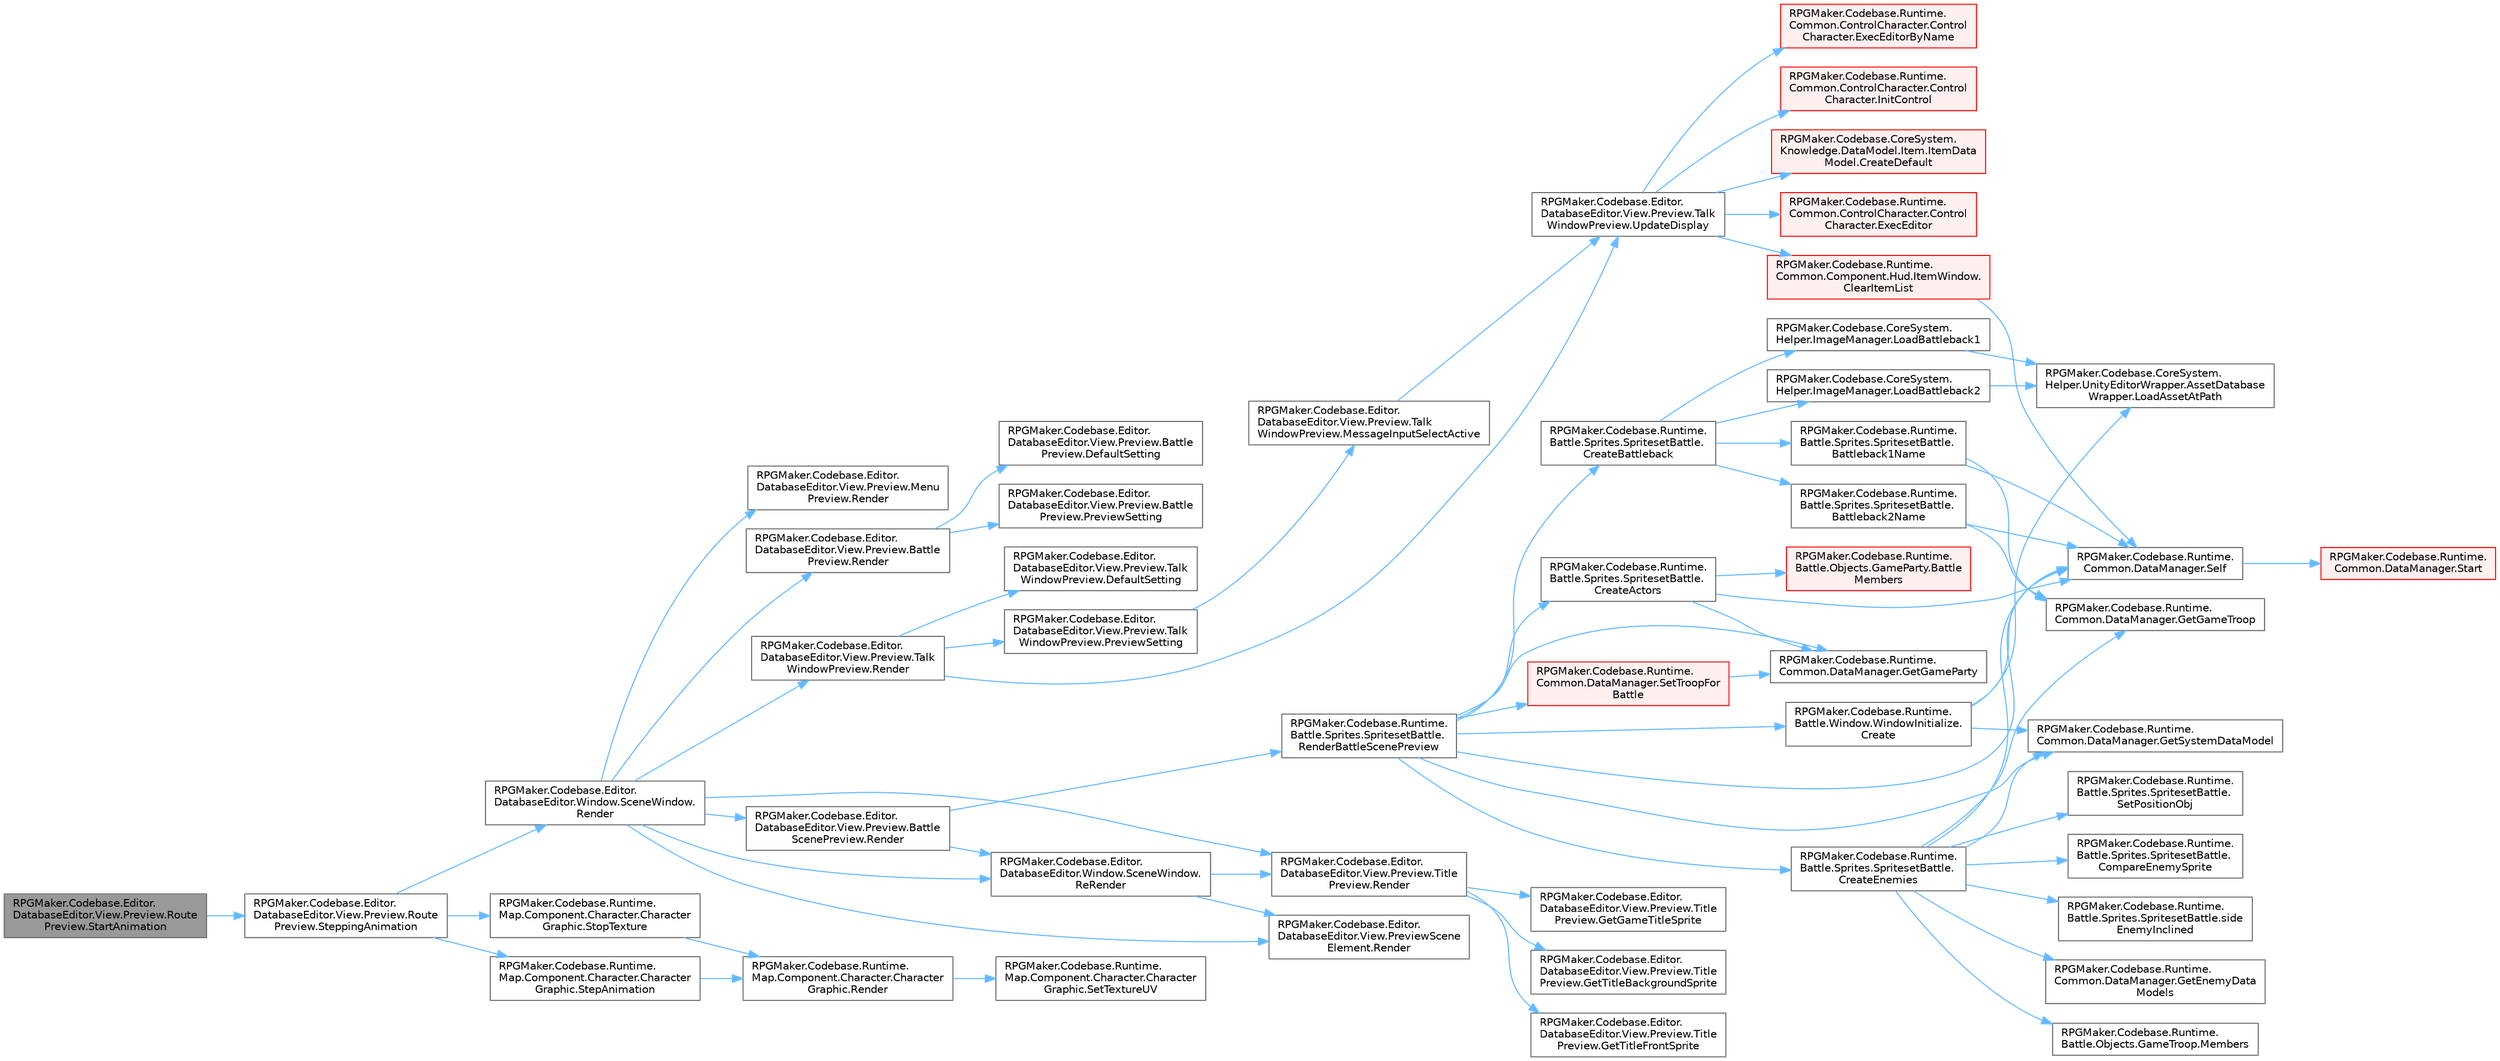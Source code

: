 digraph "RPGMaker.Codebase.Editor.DatabaseEditor.View.Preview.RoutePreview.StartAnimation"
{
 // LATEX_PDF_SIZE
  bgcolor="transparent";
  edge [fontname=Helvetica,fontsize=10,labelfontname=Helvetica,labelfontsize=10];
  node [fontname=Helvetica,fontsize=10,shape=box,height=0.2,width=0.4];
  rankdir="LR";
  Node1 [id="Node000001",label="RPGMaker.Codebase.Editor.\lDatabaseEditor.View.Preview.Route\lPreview.StartAnimation",height=0.2,width=0.4,color="gray40", fillcolor="grey60", style="filled", fontcolor="black",tooltip=" "];
  Node1 -> Node2 [id="edge1_Node000001_Node000002",color="steelblue1",style="solid",tooltip=" "];
  Node2 [id="Node000002",label="RPGMaker.Codebase.Editor.\lDatabaseEditor.View.Preview.Route\lPreview.SteppingAnimation",height=0.2,width=0.4,color="grey40", fillcolor="white", style="filled",URL="$d1/d5c/class_r_p_g_maker_1_1_codebase_1_1_editor_1_1_database_editor_1_1_view_1_1_preview_1_1_route_preview.html#afbfccdb92eb855ec459baae0017391a6",tooltip=" "];
  Node2 -> Node3 [id="edge2_Node000002_Node000003",color="steelblue1",style="solid",tooltip=" "];
  Node3 [id="Node000003",label="RPGMaker.Codebase.Editor.\lDatabaseEditor.Window.SceneWindow.\lRender",height=0.2,width=0.4,color="grey40", fillcolor="white", style="filled",URL="$de/d38/class_r_p_g_maker_1_1_codebase_1_1_editor_1_1_database_editor_1_1_window_1_1_scene_window.html#ac894062a7b4e348a75d3536693344516",tooltip=" "];
  Node3 -> Node4 [id="edge3_Node000003_Node000004",color="steelblue1",style="solid",tooltip=" "];
  Node4 [id="Node000004",label="RPGMaker.Codebase.Editor.\lDatabaseEditor.View.Preview.Battle\lPreview.Render",height=0.2,width=0.4,color="grey40", fillcolor="white", style="filled",URL="$d5/dc1/class_r_p_g_maker_1_1_codebase_1_1_editor_1_1_database_editor_1_1_view_1_1_preview_1_1_battle_preview.html#a8e0dedf440bdc9e7cdf3f2069f80d298",tooltip=" "];
  Node4 -> Node5 [id="edge4_Node000004_Node000005",color="steelblue1",style="solid",tooltip=" "];
  Node5 [id="Node000005",label="RPGMaker.Codebase.Editor.\lDatabaseEditor.View.Preview.Battle\lPreview.DefaultSetting",height=0.2,width=0.4,color="grey40", fillcolor="white", style="filled",URL="$d5/dc1/class_r_p_g_maker_1_1_codebase_1_1_editor_1_1_database_editor_1_1_view_1_1_preview_1_1_battle_preview.html#a3dd399965809eed8923495795dd4635a",tooltip=" "];
  Node4 -> Node6 [id="edge5_Node000004_Node000006",color="steelblue1",style="solid",tooltip=" "];
  Node6 [id="Node000006",label="RPGMaker.Codebase.Editor.\lDatabaseEditor.View.Preview.Battle\lPreview.PreviewSetting",height=0.2,width=0.4,color="grey40", fillcolor="white", style="filled",URL="$d5/dc1/class_r_p_g_maker_1_1_codebase_1_1_editor_1_1_database_editor_1_1_view_1_1_preview_1_1_battle_preview.html#ad07cfae116eabfebe3104bb680dcb109",tooltip=" "];
  Node3 -> Node7 [id="edge6_Node000003_Node000007",color="steelblue1",style="solid",tooltip=" "];
  Node7 [id="Node000007",label="RPGMaker.Codebase.Editor.\lDatabaseEditor.View.Preview.Battle\lScenePreview.Render",height=0.2,width=0.4,color="grey40", fillcolor="white", style="filled",URL="$d4/dea/class_r_p_g_maker_1_1_codebase_1_1_editor_1_1_database_editor_1_1_view_1_1_preview_1_1_battle_scene_preview.html#ab62fe9691b014192f1398dd5d7c3493b",tooltip=" "];
  Node7 -> Node8 [id="edge7_Node000007_Node000008",color="steelblue1",style="solid",tooltip=" "];
  Node8 [id="Node000008",label="RPGMaker.Codebase.Runtime.\lBattle.Sprites.SpritesetBattle.\lRenderBattleScenePreview",height=0.2,width=0.4,color="grey40", fillcolor="white", style="filled",URL="$de/ddd/class_r_p_g_maker_1_1_codebase_1_1_runtime_1_1_battle_1_1_sprites_1_1_spriteset_battle.html#a1051239bc642c5ebe7b20df0bf065374",tooltip="😁 バトルシーンプレビュー表示。"];
  Node8 -> Node9 [id="edge8_Node000008_Node000009",color="steelblue1",style="solid",tooltip=" "];
  Node9 [id="Node000009",label="RPGMaker.Codebase.Runtime.\lBattle.Window.WindowInitialize.\lCreate",height=0.2,width=0.4,color="grey40", fillcolor="white", style="filled",URL="$d1/de3/class_r_p_g_maker_1_1_codebase_1_1_runtime_1_1_battle_1_1_window_1_1_window_initialize.html#aef66d454b0c451e57239453eb098288b",tooltip="😁 バトル用のPrefabをロードする"];
  Node9 -> Node10 [id="edge9_Node000009_Node000010",color="steelblue1",style="solid",tooltip=" "];
  Node10 [id="Node000010",label="RPGMaker.Codebase.Runtime.\lCommon.DataManager.GetSystemDataModel",height=0.2,width=0.4,color="grey40", fillcolor="white", style="filled",URL="$d5/d08/class_r_p_g_maker_1_1_codebase_1_1_runtime_1_1_common_1_1_data_manager.html#acdc0251471c3db50b36db22a1f9b9d83",tooltip=" "];
  Node9 -> Node11 [id="edge10_Node000009_Node000011",color="steelblue1",style="solid",tooltip=" "];
  Node11 [id="Node000011",label="RPGMaker.Codebase.CoreSystem.\lHelper.UnityEditorWrapper.AssetDatabase\lWrapper.LoadAssetAtPath",height=0.2,width=0.4,color="grey40", fillcolor="white", style="filled",URL="$d9/d20/class_r_p_g_maker_1_1_codebase_1_1_core_system_1_1_helper_1_1_unity_editor_wrapper_1_1_asset_database_wrapper.html#a471f932b0479bad28c9fd1b02f1d5d7a",tooltip=" "];
  Node9 -> Node12 [id="edge11_Node000009_Node000012",color="steelblue1",style="solid",tooltip=" "];
  Node12 [id="Node000012",label="RPGMaker.Codebase.Runtime.\lCommon.DataManager.Self",height=0.2,width=0.4,color="grey40", fillcolor="white", style="filled",URL="$d5/d08/class_r_p_g_maker_1_1_codebase_1_1_runtime_1_1_common_1_1_data_manager.html#a8f0a40fd71fe0a873d1905e106299934",tooltip=" "];
  Node12 -> Node13 [id="edge12_Node000012_Node000013",color="steelblue1",style="solid",tooltip=" "];
  Node13 [id="Node000013",label="RPGMaker.Codebase.Runtime.\lCommon.DataManager.Start",height=0.2,width=0.4,color="red", fillcolor="#FFF0F0", style="filled",URL="$d5/d08/class_r_p_g_maker_1_1_codebase_1_1_runtime_1_1_common_1_1_data_manager.html#ace8f5b29b336a071e6383ecdbe0f85c5",tooltip=" "];
  Node8 -> Node50 [id="edge13_Node000008_Node000050",color="steelblue1",style="solid",tooltip=" "];
  Node50 [id="Node000050",label="RPGMaker.Codebase.Runtime.\lBattle.Sprites.SpritesetBattle.\lCreateActors",height=0.2,width=0.4,color="grey40", fillcolor="white", style="filled",URL="$de/ddd/class_r_p_g_maker_1_1_codebase_1_1_runtime_1_1_battle_1_1_sprites_1_1_spriteset_battle.html#a0a1d56b16aeadaf9aef0a42466bcfd30",tooltip="😁 アクター生成"];
  Node50 -> Node51 [id="edge14_Node000050_Node000051",color="steelblue1",style="solid",tooltip=" "];
  Node51 [id="Node000051",label="RPGMaker.Codebase.Runtime.\lBattle.Objects.GameParty.Battle\lMembers",height=0.2,width=0.4,color="red", fillcolor="#FFF0F0", style="filled",URL="$d7/db3/class_r_p_g_maker_1_1_codebase_1_1_runtime_1_1_battle_1_1_objects_1_1_game_party.html#ac5ac2ccd4638ad18d4033b71c57ba156",tooltip="😁 戦闘に参加する全アクターを配列で返す"];
  Node50 -> Node54 [id="edge15_Node000050_Node000054",color="steelblue1",style="solid",tooltip=" "];
  Node54 [id="Node000054",label="RPGMaker.Codebase.Runtime.\lCommon.DataManager.GetGameParty",height=0.2,width=0.4,color="grey40", fillcolor="white", style="filled",URL="$d5/d08/class_r_p_g_maker_1_1_codebase_1_1_runtime_1_1_common_1_1_data_manager.html#a51ad2669c15aba611fa704eb84001f8c",tooltip=" "];
  Node50 -> Node12 [id="edge16_Node000050_Node000012",color="steelblue1",style="solid",tooltip=" "];
  Node8 -> Node55 [id="edge17_Node000008_Node000055",color="steelblue1",style="solid",tooltip=" "];
  Node55 [id="Node000055",label="RPGMaker.Codebase.Runtime.\lBattle.Sprites.SpritesetBattle.\lCreateBattleback",height=0.2,width=0.4,color="grey40", fillcolor="white", style="filled",URL="$de/ddd/class_r_p_g_maker_1_1_codebase_1_1_runtime_1_1_battle_1_1_sprites_1_1_spriteset_battle.html#a6b75373b4abd051421e3737c0956dd08",tooltip="😁 背景画像設定"];
  Node55 -> Node56 [id="edge18_Node000055_Node000056",color="steelblue1",style="solid",tooltip=" "];
  Node56 [id="Node000056",label="RPGMaker.Codebase.Runtime.\lBattle.Sprites.SpritesetBattle.\lBattleback1Name",height=0.2,width=0.4,color="grey40", fillcolor="white", style="filled",URL="$de/ddd/class_r_p_g_maker_1_1_codebase_1_1_runtime_1_1_battle_1_1_sprites_1_1_spriteset_battle.html#a33a50dca42bb982a7042e6c6e1749409",tooltip="😁 背景画像1の名称返却"];
  Node56 -> Node57 [id="edge19_Node000056_Node000057",color="steelblue1",style="solid",tooltip=" "];
  Node57 [id="Node000057",label="RPGMaker.Codebase.Runtime.\lCommon.DataManager.GetGameTroop",height=0.2,width=0.4,color="grey40", fillcolor="white", style="filled",URL="$d5/d08/class_r_p_g_maker_1_1_codebase_1_1_runtime_1_1_common_1_1_data_manager.html#a56d452c7dcdd02511b8999a3cdde268a",tooltip=" "];
  Node56 -> Node12 [id="edge20_Node000056_Node000012",color="steelblue1",style="solid",tooltip=" "];
  Node55 -> Node58 [id="edge21_Node000055_Node000058",color="steelblue1",style="solid",tooltip=" "];
  Node58 [id="Node000058",label="RPGMaker.Codebase.Runtime.\lBattle.Sprites.SpritesetBattle.\lBattleback2Name",height=0.2,width=0.4,color="grey40", fillcolor="white", style="filled",URL="$de/ddd/class_r_p_g_maker_1_1_codebase_1_1_runtime_1_1_battle_1_1_sprites_1_1_spriteset_battle.html#a9b420b6bc0852de0ec0189a9f33fae28",tooltip="😁 背景画像2の名称返却"];
  Node58 -> Node57 [id="edge22_Node000058_Node000057",color="steelblue1",style="solid",tooltip=" "];
  Node58 -> Node12 [id="edge23_Node000058_Node000012",color="steelblue1",style="solid",tooltip=" "];
  Node55 -> Node59 [id="edge24_Node000055_Node000059",color="steelblue1",style="solid",tooltip=" "];
  Node59 [id="Node000059",label="RPGMaker.Codebase.CoreSystem.\lHelper.ImageManager.LoadBattleback1",height=0.2,width=0.4,color="grey40", fillcolor="white", style="filled",URL="$d3/db5/class_r_p_g_maker_1_1_codebase_1_1_core_system_1_1_helper_1_1_image_manager.html#a814feb7de7773505e4b8685eda278fe4",tooltip=" "];
  Node59 -> Node11 [id="edge25_Node000059_Node000011",color="steelblue1",style="solid",tooltip=" "];
  Node55 -> Node60 [id="edge26_Node000055_Node000060",color="steelblue1",style="solid",tooltip=" "];
  Node60 [id="Node000060",label="RPGMaker.Codebase.CoreSystem.\lHelper.ImageManager.LoadBattleback2",height=0.2,width=0.4,color="grey40", fillcolor="white", style="filled",URL="$d3/db5/class_r_p_g_maker_1_1_codebase_1_1_core_system_1_1_helper_1_1_image_manager.html#aa5357df0971d2b4ec4aff81478dbaf36",tooltip=" "];
  Node60 -> Node11 [id="edge27_Node000060_Node000011",color="steelblue1",style="solid",tooltip=" "];
  Node8 -> Node61 [id="edge28_Node000008_Node000061",color="steelblue1",style="solid",tooltip=" "];
  Node61 [id="Node000061",label="RPGMaker.Codebase.Runtime.\lBattle.Sprites.SpritesetBattle.\lCreateEnemies",height=0.2,width=0.4,color="grey40", fillcolor="white", style="filled",URL="$de/ddd/class_r_p_g_maker_1_1_codebase_1_1_runtime_1_1_battle_1_1_sprites_1_1_spriteset_battle.html#a6a260f15abf89fb492c0ea4b90a5cf6c",tooltip="😁 敵生成"];
  Node61 -> Node62 [id="edge29_Node000061_Node000062",color="steelblue1",style="solid",tooltip=" "];
  Node62 [id="Node000062",label="RPGMaker.Codebase.Runtime.\lBattle.Sprites.SpritesetBattle.\lCompareEnemySprite",height=0.2,width=0.4,color="grey40", fillcolor="white", style="filled",URL="$de/ddd/class_r_p_g_maker_1_1_codebase_1_1_runtime_1_1_battle_1_1_sprites_1_1_spriteset_battle.html#a54b0eca398145348433ec2b8645ca6c2",tooltip="😁 敵データの整列 コマンド入力時に並ぶ順"];
  Node61 -> Node63 [id="edge30_Node000061_Node000063",color="steelblue1",style="solid",tooltip=" "];
  Node63 [id="Node000063",label="RPGMaker.Codebase.Runtime.\lCommon.DataManager.GetEnemyData\lModels",height=0.2,width=0.4,color="grey40", fillcolor="white", style="filled",URL="$d5/d08/class_r_p_g_maker_1_1_codebase_1_1_runtime_1_1_common_1_1_data_manager.html#a05be07bdd5ae3ec428017619aa02f220",tooltip=" "];
  Node61 -> Node57 [id="edge31_Node000061_Node000057",color="steelblue1",style="solid",tooltip=" "];
  Node61 -> Node10 [id="edge32_Node000061_Node000010",color="steelblue1",style="solid",tooltip=" "];
  Node61 -> Node64 [id="edge33_Node000061_Node000064",color="steelblue1",style="solid",tooltip=" "];
  Node64 [id="Node000064",label="RPGMaker.Codebase.Runtime.\lBattle.Objects.GameTroop.Members",height=0.2,width=0.4,color="grey40", fillcolor="white", style="filled",URL="$d7/dfb/class_r_p_g_maker_1_1_codebase_1_1_runtime_1_1_battle_1_1_objects_1_1_game_troop.html#a0a1acd287c691070082ae88e2ff86936",tooltip="😁 敵データ（GameBattler）"];
  Node61 -> Node12 [id="edge34_Node000061_Node000012",color="steelblue1",style="solid",tooltip=" "];
  Node61 -> Node65 [id="edge35_Node000061_Node000065",color="steelblue1",style="solid",tooltip=" "];
  Node65 [id="Node000065",label="RPGMaker.Codebase.Runtime.\lBattle.Sprites.SpritesetBattle.\lSetPositionObj",height=0.2,width=0.4,color="grey40", fillcolor="white", style="filled",URL="$de/ddd/class_r_p_g_maker_1_1_codebase_1_1_runtime_1_1_battle_1_1_sprites_1_1_spriteset_battle.html#a4ed258b5e86a891d58ba2b0c44982fd1",tooltip="😁 配置場所に該当する、親のGameObjectを返却する"];
  Node61 -> Node66 [id="edge36_Node000061_Node000066",color="steelblue1",style="solid",tooltip=" "];
  Node66 [id="Node000066",label="RPGMaker.Codebase.Runtime.\lBattle.Sprites.SpritesetBattle.side\lEnemyInclined",height=0.2,width=0.4,color="grey40", fillcolor="white", style="filled",URL="$de/ddd/class_r_p_g_maker_1_1_codebase_1_1_runtime_1_1_battle_1_1_sprites_1_1_spriteset_battle.html#a8124b19624dc78065b65584e4f07ee72",tooltip="😁 傾斜度の反映メソッド 傾斜度が中に入る エネミーの傾斜"];
  Node8 -> Node54 [id="edge37_Node000008_Node000054",color="steelblue1",style="solid",tooltip=" "];
  Node8 -> Node10 [id="edge38_Node000008_Node000010",color="steelblue1",style="solid",tooltip=" "];
  Node8 -> Node12 [id="edge39_Node000008_Node000012",color="steelblue1",style="solid",tooltip=" "];
  Node8 -> Node67 [id="edge40_Node000008_Node000067",color="steelblue1",style="solid",tooltip=" "];
  Node67 [id="Node000067",label="RPGMaker.Codebase.Runtime.\lCommon.DataManager.SetTroopFor\lBattle",height=0.2,width=0.4,color="red", fillcolor="#FFF0F0", style="filled",URL="$d5/d08/class_r_p_g_maker_1_1_codebase_1_1_runtime_1_1_common_1_1_data_manager.html#af8201fa99d2a991d496817de21d94b3e",tooltip=" "];
  Node67 -> Node54 [id="edge41_Node000067_Node000054",color="steelblue1",style="solid",tooltip=" "];
  Node7 -> Node70 [id="edge42_Node000007_Node000070",color="steelblue1",style="solid",tooltip=" "];
  Node70 [id="Node000070",label="RPGMaker.Codebase.Editor.\lDatabaseEditor.Window.SceneWindow.\lReRender",height=0.2,width=0.4,color="grey40", fillcolor="white", style="filled",URL="$de/d38/class_r_p_g_maker_1_1_codebase_1_1_editor_1_1_database_editor_1_1_window_1_1_scene_window.html#a63a88985933fb83de28323f1e420a106",tooltip="一定時間後に再描画を行う タイトル画面のメニュー部分が、稀に崩れたまま表示されてしまう問題への対応"];
  Node70 -> Node71 [id="edge43_Node000070_Node000071",color="steelblue1",style="solid",tooltip=" "];
  Node71 [id="Node000071",label="RPGMaker.Codebase.Editor.\lDatabaseEditor.View.Preview.Title\lPreview.Render",height=0.2,width=0.4,color="grey40", fillcolor="white", style="filled",URL="$df/d87/class_r_p_g_maker_1_1_codebase_1_1_editor_1_1_database_editor_1_1_view_1_1_preview_1_1_title_preview.html#a79ee89df0d26b641153c0a9e81c5142e",tooltip=" "];
  Node71 -> Node72 [id="edge44_Node000071_Node000072",color="steelblue1",style="solid",tooltip=" "];
  Node72 [id="Node000072",label="RPGMaker.Codebase.Editor.\lDatabaseEditor.View.Preview.Title\lPreview.GetGameTitleSprite",height=0.2,width=0.4,color="grey40", fillcolor="white", style="filled",URL="$df/d87/class_r_p_g_maker_1_1_codebase_1_1_editor_1_1_database_editor_1_1_view_1_1_preview_1_1_title_preview.html#a5946dc12ab2db2235356116ea23e2577",tooltip=" "];
  Node71 -> Node73 [id="edge45_Node000071_Node000073",color="steelblue1",style="solid",tooltip=" "];
  Node73 [id="Node000073",label="RPGMaker.Codebase.Editor.\lDatabaseEditor.View.Preview.Title\lPreview.GetTitleBackgroundSprite",height=0.2,width=0.4,color="grey40", fillcolor="white", style="filled",URL="$df/d87/class_r_p_g_maker_1_1_codebase_1_1_editor_1_1_database_editor_1_1_view_1_1_preview_1_1_title_preview.html#a01927fd8dc7cbaec3937125b3ad292a6",tooltip=" "];
  Node71 -> Node74 [id="edge46_Node000071_Node000074",color="steelblue1",style="solid",tooltip=" "];
  Node74 [id="Node000074",label="RPGMaker.Codebase.Editor.\lDatabaseEditor.View.Preview.Title\lPreview.GetTitleFrontSprite",height=0.2,width=0.4,color="grey40", fillcolor="white", style="filled",URL="$df/d87/class_r_p_g_maker_1_1_codebase_1_1_editor_1_1_database_editor_1_1_view_1_1_preview_1_1_title_preview.html#a6fb1c514518cf046326afbfc09704756",tooltip=" "];
  Node70 -> Node75 [id="edge47_Node000070_Node000075",color="steelblue1",style="solid",tooltip=" "];
  Node75 [id="Node000075",label="RPGMaker.Codebase.Editor.\lDatabaseEditor.View.PreviewScene\lElement.Render",height=0.2,width=0.4,color="grey40", fillcolor="white", style="filled",URL="$d1/d39/class_r_p_g_maker_1_1_codebase_1_1_editor_1_1_database_editor_1_1_view_1_1_preview_scene_element.html#a75121b89c13a144a13e1c94cb5693d1d",tooltip=" "];
  Node3 -> Node76 [id="edge48_Node000003_Node000076",color="steelblue1",style="solid",tooltip=" "];
  Node76 [id="Node000076",label="RPGMaker.Codebase.Editor.\lDatabaseEditor.View.Preview.Menu\lPreview.Render",height=0.2,width=0.4,color="grey40", fillcolor="white", style="filled",URL="$d8/dc3/class_r_p_g_maker_1_1_codebase_1_1_editor_1_1_database_editor_1_1_view_1_1_preview_1_1_menu_preview.html#a338f08096002d379a45c93d99d92cc4d",tooltip=" "];
  Node3 -> Node77 [id="edge49_Node000003_Node000077",color="steelblue1",style="solid",tooltip=" "];
  Node77 [id="Node000077",label="RPGMaker.Codebase.Editor.\lDatabaseEditor.View.Preview.Talk\lWindowPreview.Render",height=0.2,width=0.4,color="grey40", fillcolor="white", style="filled",URL="$dd/da6/class_r_p_g_maker_1_1_codebase_1_1_editor_1_1_database_editor_1_1_view_1_1_preview_1_1_talk_window_preview.html#a11a7372f11535e49a94b5664dc1a0994",tooltip=" "];
  Node77 -> Node78 [id="edge50_Node000077_Node000078",color="steelblue1",style="solid",tooltip=" "];
  Node78 [id="Node000078",label="RPGMaker.Codebase.Editor.\lDatabaseEditor.View.Preview.Talk\lWindowPreview.DefaultSetting",height=0.2,width=0.4,color="grey40", fillcolor="white", style="filled",URL="$dd/da6/class_r_p_g_maker_1_1_codebase_1_1_editor_1_1_database_editor_1_1_view_1_1_preview_1_1_talk_window_preview.html#a81adb3f53eed7c4d3d1f5e60a72c511c",tooltip=" "];
  Node77 -> Node79 [id="edge51_Node000077_Node000079",color="steelblue1",style="solid",tooltip=" "];
  Node79 [id="Node000079",label="RPGMaker.Codebase.Editor.\lDatabaseEditor.View.Preview.Talk\lWindowPreview.PreviewSetting",height=0.2,width=0.4,color="grey40", fillcolor="white", style="filled",URL="$dd/da6/class_r_p_g_maker_1_1_codebase_1_1_editor_1_1_database_editor_1_1_view_1_1_preview_1_1_talk_window_preview.html#a6764fec74b71976b3cd58bb29fe999ec",tooltip=" "];
  Node79 -> Node80 [id="edge52_Node000079_Node000080",color="steelblue1",style="solid",tooltip=" "];
  Node80 [id="Node000080",label="RPGMaker.Codebase.Editor.\lDatabaseEditor.View.Preview.Talk\lWindowPreview.MessageInputSelectActive",height=0.2,width=0.4,color="grey40", fillcolor="white", style="filled",URL="$dd/da6/class_r_p_g_maker_1_1_codebase_1_1_editor_1_1_database_editor_1_1_view_1_1_preview_1_1_talk_window_preview.html#a9a461282453f7f80991288eaf91c9d29",tooltip=" "];
  Node80 -> Node81 [id="edge53_Node000080_Node000081",color="steelblue1",style="solid",tooltip=" "];
  Node81 [id="Node000081",label="RPGMaker.Codebase.Editor.\lDatabaseEditor.View.Preview.Talk\lWindowPreview.UpdateDisplay",height=0.2,width=0.4,color="grey40", fillcolor="white", style="filled",URL="$dd/da6/class_r_p_g_maker_1_1_codebase_1_1_editor_1_1_database_editor_1_1_view_1_1_preview_1_1_talk_window_preview.html#aedad0e5bc90c1f74b770e25d5da61f38",tooltip=" "];
  Node81 -> Node82 [id="edge54_Node000081_Node000082",color="steelblue1",style="solid",tooltip=" "];
  Node82 [id="Node000082",label="RPGMaker.Codebase.Runtime.\lCommon.Component.Hud.ItemWindow.\lClearItemList",height=0.2,width=0.4,color="red", fillcolor="#FFF0F0", style="filled",URL="$de/d33/class_r_p_g_maker_1_1_codebase_1_1_runtime_1_1_common_1_1_component_1_1_hud_1_1_item_window.html#a7f512dc51404efa3b154a1df0c3d8a81",tooltip="プレビュー表示用 ItemShopContent削除"];
  Node82 -> Node12 [id="edge55_Node000082_Node000012",color="steelblue1",style="solid",tooltip=" "];
  Node81 -> Node84 [id="edge56_Node000081_Node000084",color="steelblue1",style="solid",tooltip=" "];
  Node84 [id="Node000084",label="RPGMaker.Codebase.CoreSystem.\lKnowledge.DataModel.Item.ItemData\lModel.CreateDefault",height=0.2,width=0.4,color="red", fillcolor="#FFF0F0", style="filled",URL="$d7/d5c/class_r_p_g_maker_1_1_codebase_1_1_core_system_1_1_knowledge_1_1_data_model_1_1_item_1_1_item_data_model.html#a8c72c6dd1ae6ca2a0b1bea086f4b4ccd",tooltip="😁 既定値作成"];
  Node81 -> Node93 [id="edge57_Node000081_Node000093",color="steelblue1",style="solid",tooltip=" "];
  Node93 [id="Node000093",label="RPGMaker.Codebase.Runtime.\lCommon.ControlCharacter.Control\lCharacter.ExecEditor",height=0.2,width=0.4,color="red", fillcolor="#FFF0F0", style="filled",URL="$d2/dcb/class_r_p_g_maker_1_1_codebase_1_1_runtime_1_1_common_1_1_control_character_1_1_control_character.html#ac6e0c7c0b46cb66a3b34d0fd3b6d2e25",tooltip=" "];
  Node81 -> Node130 [id="edge58_Node000081_Node000130",color="steelblue1",style="solid",tooltip=" "];
  Node130 [id="Node000130",label="RPGMaker.Codebase.Runtime.\lCommon.ControlCharacter.Control\lCharacter.ExecEditorByName",height=0.2,width=0.4,color="red", fillcolor="#FFF0F0", style="filled",URL="$d2/dcb/class_r_p_g_maker_1_1_codebase_1_1_runtime_1_1_common_1_1_control_character_1_1_control_character.html#a1a884f8d0dce04d0a58514ea8906e92b",tooltip="名前の項目部分"];
  Node81 -> Node132 [id="edge59_Node000081_Node000132",color="steelblue1",style="solid",tooltip=" "];
  Node132 [id="Node000132",label="RPGMaker.Codebase.Runtime.\lCommon.ControlCharacter.Control\lCharacter.InitControl",height=0.2,width=0.4,color="red", fillcolor="#FFF0F0", style="filled",URL="$d2/dcb/class_r_p_g_maker_1_1_codebase_1_1_runtime_1_1_common_1_1_control_character_1_1_control_character.html#a29cadf422dc328f4c26482def8e8f2b0",tooltip=" "];
  Node77 -> Node81 [id="edge60_Node000077_Node000081",color="steelblue1",style="solid",tooltip=" "];
  Node3 -> Node71 [id="edge61_Node000003_Node000071",color="steelblue1",style="solid",tooltip=" "];
  Node3 -> Node75 [id="edge62_Node000003_Node000075",color="steelblue1",style="solid",tooltip=" "];
  Node3 -> Node70 [id="edge63_Node000003_Node000070",color="steelblue1",style="solid",tooltip=" "];
  Node2 -> Node133 [id="edge64_Node000002_Node000133",color="steelblue1",style="solid",tooltip=" "];
  Node133 [id="Node000133",label="RPGMaker.Codebase.Runtime.\lMap.Component.Character.Character\lGraphic.StepAnimation",height=0.2,width=0.4,color="grey40", fillcolor="white", style="filled",URL="$da/d44/class_r_p_g_maker_1_1_codebase_1_1_runtime_1_1_map_1_1_component_1_1_character_1_1_character_graphic.html#a0021a1eb1a5879155000880b8f40c16f",tooltip=" "];
  Node133 -> Node134 [id="edge65_Node000133_Node000134",color="steelblue1",style="solid",tooltip=" "];
  Node134 [id="Node000134",label="RPGMaker.Codebase.Runtime.\lMap.Component.Character.Character\lGraphic.Render",height=0.2,width=0.4,color="grey40", fillcolor="white", style="filled",URL="$da/d44/class_r_p_g_maker_1_1_codebase_1_1_runtime_1_1_map_1_1_component_1_1_character_1_1_character_graphic.html#a134cd935141a449e9086842b576c0b55",tooltip=" "];
  Node134 -> Node135 [id="edge66_Node000134_Node000135",color="steelblue1",style="solid",tooltip=" "];
  Node135 [id="Node000135",label="RPGMaker.Codebase.Runtime.\lMap.Component.Character.Character\lGraphic.SetTextureUV",height=0.2,width=0.4,color="grey40", fillcolor="white", style="filled",URL="$da/d44/class_r_p_g_maker_1_1_codebase_1_1_runtime_1_1_map_1_1_component_1_1_character_1_1_character_graphic.html#a802f61436b5d8021cc65e2a4437bca6f",tooltip="テクスチャUVの設定 start:開始UV位置 end:終了UV位置"];
  Node2 -> Node136 [id="edge67_Node000002_Node000136",color="steelblue1",style="solid",tooltip=" "];
  Node136 [id="Node000136",label="RPGMaker.Codebase.Runtime.\lMap.Component.Character.Character\lGraphic.StopTexture",height=0.2,width=0.4,color="grey40", fillcolor="white", style="filled",URL="$da/d44/class_r_p_g_maker_1_1_codebase_1_1_runtime_1_1_map_1_1_component_1_1_character_1_1_character_graphic.html#a55cc44caa41df8bc39066080c0db850a",tooltip="静止画像描画"];
  Node136 -> Node134 [id="edge68_Node000136_Node000134",color="steelblue1",style="solid",tooltip=" "];
}
